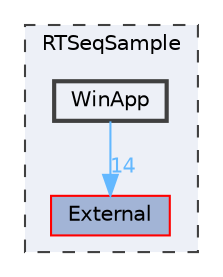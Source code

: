 digraph "RTSeqSample/WinApp"
{
 // LATEX_PDF_SIZE
  bgcolor="transparent";
  edge [fontname=Helvetica,fontsize=10,labelfontname=Helvetica,labelfontsize=10];
  node [fontname=Helvetica,fontsize=10,shape=box,height=0.2,width=0.4];
  compound=true
  subgraph clusterdir_d86f370549b760d3573d99ea9757c382 {
    graph [ bgcolor="#edf0f7", pencolor="grey25", label="RTSeqSample", fontname=Helvetica,fontsize=10 style="filled,dashed", URL="dir_d86f370549b760d3573d99ea9757c382.html",tooltip=""]
  dir_666cc346d4402d552310ca37cd15929c [label="External", fillcolor="#a2b4d6", color="red", style="filled", URL="dir_666cc346d4402d552310ca37cd15929c.html",tooltip=""];
  dir_862e74d503f81202b65b78268b5d9254 [label="WinApp", fillcolor="#edf0f7", color="grey25", style="filled,bold", URL="dir_862e74d503f81202b65b78268b5d9254.html",tooltip=""];
  }
  dir_862e74d503f81202b65b78268b5d9254->dir_666cc346d4402d552310ca37cd15929c [headlabel="14", labeldistance=1.5 headhref="dir_000006_000001.html" href="dir_000006_000001.html" color="steelblue1" fontcolor="steelblue1"];
}
